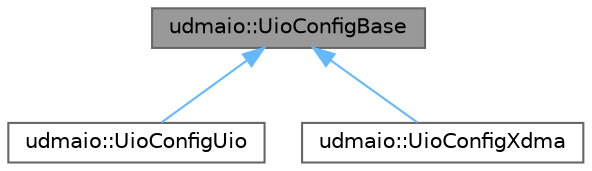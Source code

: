 digraph "udmaio::UioConfigBase"
{
 // INTERACTIVE_SVG=YES
 // LATEX_PDF_SIZE
  bgcolor="transparent";
  edge [fontname=Helvetica,fontsize=10,labelfontname=Helvetica,labelfontsize=10];
  node [fontname=Helvetica,fontsize=10,shape=box,height=0.2,width=0.4];
  Node1 [label="udmaio::UioConfigBase",height=0.2,width=0.4,color="gray40", fillcolor="grey60", style="filled", fontcolor="black",tooltip="Base class for UioDeviceInfo configuration."];
  Node1 -> Node2 [dir="back",color="steelblue1",style="solid"];
  Node2 [label="udmaio::UioConfigUio",height=0.2,width=0.4,color="gray40", fillcolor="white", style="filled",URL="$classudmaio_1_1_uio_config_uio.html",tooltip="Creates UioDeviceInfo from UioDeviceLocation (UIO version)"];
  Node1 -> Node3 [dir="back",color="steelblue1",style="solid"];
  Node3 [label="udmaio::UioConfigXdma",height=0.2,width=0.4,color="gray40", fillcolor="white", style="filled",URL="$classudmaio_1_1_uio_config_xdma.html",tooltip="Creates UioDeviceInfo from UioDeviceLocation (XDMA version)"];
}
